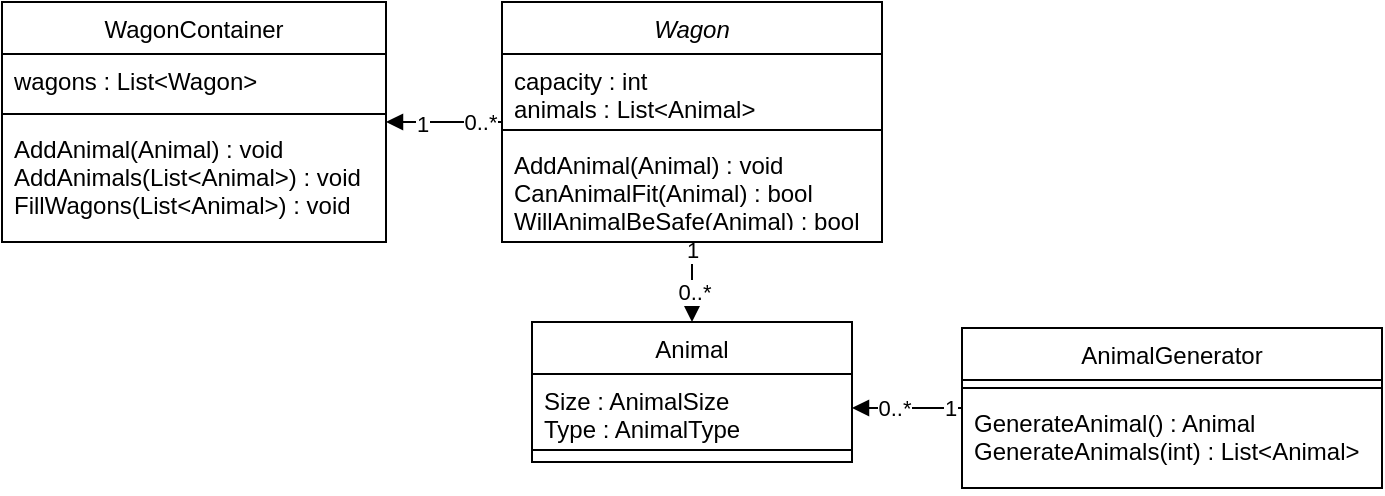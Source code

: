 <mxfile version="14.6.6" type="device"><diagram id="C5RBs43oDa-KdzZeNtuy" name="Page-1"><mxGraphModel dx="2012" dy="635" grid="1" gridSize="10" guides="1" tooltips="1" connect="1" arrows="1" fold="1" page="1" pageScale="1" pageWidth="827" pageHeight="1169" math="0" shadow="0"><root><mxCell id="WIyWlLk6GJQsqaUBKTNV-0"/><mxCell id="WIyWlLk6GJQsqaUBKTNV-1" parent="WIyWlLk6GJQsqaUBKTNV-0"/><mxCell id="EXnrS5R9kLD3bZpNu9wB-1" style="edgeStyle=orthogonalEdgeStyle;rounded=0;orthogonalLoop=1;jettySize=auto;html=1;entryX=0.5;entryY=0;entryDx=0;entryDy=0;endArrow=block;endFill=1;" edge="1" parent="WIyWlLk6GJQsqaUBKTNV-1" source="zkfFHV4jXpPFQw0GAbJ--0" target="zkfFHV4jXpPFQw0GAbJ--6"><mxGeometry relative="1" as="geometry"/></mxCell><mxCell id="EXnrS5R9kLD3bZpNu9wB-2" value="1" style="edgeLabel;html=1;align=center;verticalAlign=middle;resizable=0;points=[];" vertex="1" connectable="0" parent="EXnrS5R9kLD3bZpNu9wB-1"><mxGeometry x="-0.803" relative="1" as="geometry"><mxPoint as="offset"/></mxGeometry></mxCell><mxCell id="EXnrS5R9kLD3bZpNu9wB-3" value="0..*" style="edgeLabel;html=1;align=center;verticalAlign=middle;resizable=0;points=[];" vertex="1" connectable="0" parent="EXnrS5R9kLD3bZpNu9wB-1"><mxGeometry x="0.243" y="1" relative="1" as="geometry"><mxPoint as="offset"/></mxGeometry></mxCell><mxCell id="EXnrS5R9kLD3bZpNu9wB-4" style="edgeStyle=orthogonalEdgeStyle;rounded=0;orthogonalLoop=1;jettySize=auto;html=1;entryX=1;entryY=0.5;entryDx=0;entryDy=0;endArrow=block;endFill=1;" edge="1" parent="WIyWlLk6GJQsqaUBKTNV-1" source="zkfFHV4jXpPFQw0GAbJ--0" target="zkfFHV4jXpPFQw0GAbJ--17"><mxGeometry relative="1" as="geometry"/></mxCell><mxCell id="EXnrS5R9kLD3bZpNu9wB-5" value="0..*" style="edgeLabel;html=1;align=center;verticalAlign=middle;resizable=0;points=[];" vertex="1" connectable="0" parent="EXnrS5R9kLD3bZpNu9wB-4"><mxGeometry x="-0.802" y="1" relative="1" as="geometry"><mxPoint x="-6" y="-1" as="offset"/></mxGeometry></mxCell><mxCell id="EXnrS5R9kLD3bZpNu9wB-6" value="1" style="edgeLabel;html=1;align=center;verticalAlign=middle;resizable=0;points=[];" vertex="1" connectable="0" parent="EXnrS5R9kLD3bZpNu9wB-4"><mxGeometry x="0.324" y="1" relative="1" as="geometry"><mxPoint x="-2" as="offset"/></mxGeometry></mxCell><mxCell id="zkfFHV4jXpPFQw0GAbJ--0" value="Wagon" style="swimlane;fontStyle=2;align=center;verticalAlign=top;childLayout=stackLayout;horizontal=1;startSize=26;horizontalStack=0;resizeParent=1;resizeLast=0;collapsible=1;marginBottom=0;rounded=0;shadow=0;strokeWidth=1;" parent="WIyWlLk6GJQsqaUBKTNV-1" vertex="1"><mxGeometry x="220" y="120" width="190" height="120" as="geometry"><mxRectangle x="230" y="140" width="160" height="26" as="alternateBounds"/></mxGeometry></mxCell><mxCell id="zkfFHV4jXpPFQw0GAbJ--2" value="capacity : int&#10;animals : List&lt;Animal&gt;" style="text;align=left;verticalAlign=top;spacingLeft=4;spacingRight=4;overflow=hidden;rotatable=0;points=[[0,0.5],[1,0.5]];portConstraint=eastwest;rounded=0;shadow=0;html=0;" parent="zkfFHV4jXpPFQw0GAbJ--0" vertex="1"><mxGeometry y="26" width="190" height="34" as="geometry"/></mxCell><mxCell id="zkfFHV4jXpPFQw0GAbJ--4" value="" style="line;html=1;strokeWidth=1;align=left;verticalAlign=middle;spacingTop=-1;spacingLeft=3;spacingRight=3;rotatable=0;labelPosition=right;points=[];portConstraint=eastwest;" parent="zkfFHV4jXpPFQw0GAbJ--0" vertex="1"><mxGeometry y="60" width="190" height="8" as="geometry"/></mxCell><mxCell id="zkfFHV4jXpPFQw0GAbJ--5" value="AddAnimal(Animal) : void&#10;CanAnimalFit(Animal) : bool&#10;WillAnimalBeSafe(Animal) : bool" style="text;align=left;verticalAlign=top;spacingLeft=4;spacingRight=4;overflow=hidden;rotatable=0;points=[[0,0.5],[1,0.5]];portConstraint=eastwest;" parent="zkfFHV4jXpPFQw0GAbJ--0" vertex="1"><mxGeometry y="68" width="190" height="42" as="geometry"/></mxCell><mxCell id="zkfFHV4jXpPFQw0GAbJ--6" value="Animal" style="swimlane;fontStyle=0;align=center;verticalAlign=top;childLayout=stackLayout;horizontal=1;startSize=26;horizontalStack=0;resizeParent=1;resizeLast=0;collapsible=1;marginBottom=0;rounded=0;shadow=0;strokeWidth=1;" parent="WIyWlLk6GJQsqaUBKTNV-1" vertex="1"><mxGeometry x="235" y="280" width="160" height="70" as="geometry"><mxRectangle x="130" y="380" width="160" height="26" as="alternateBounds"/></mxGeometry></mxCell><mxCell id="zkfFHV4jXpPFQw0GAbJ--7" value="Size : AnimalSize&#10;Type : AnimalType" style="text;align=left;verticalAlign=top;spacingLeft=4;spacingRight=4;overflow=hidden;rotatable=0;points=[[0,0.5],[1,0.5]];portConstraint=eastwest;" parent="zkfFHV4jXpPFQw0GAbJ--6" vertex="1"><mxGeometry y="26" width="160" height="34" as="geometry"/></mxCell><mxCell id="zkfFHV4jXpPFQw0GAbJ--9" value="" style="line;html=1;strokeWidth=1;align=left;verticalAlign=middle;spacingTop=-1;spacingLeft=3;spacingRight=3;rotatable=0;labelPosition=right;points=[];portConstraint=eastwest;" parent="zkfFHV4jXpPFQw0GAbJ--6" vertex="1"><mxGeometry y="60" width="160" height="8" as="geometry"/></mxCell><mxCell id="EXnrS5R9kLD3bZpNu9wB-7" style="edgeStyle=orthogonalEdgeStyle;rounded=0;orthogonalLoop=1;jettySize=auto;html=1;entryX=1;entryY=0.5;entryDx=0;entryDy=0;endArrow=block;endFill=1;" edge="1" parent="WIyWlLk6GJQsqaUBKTNV-1" source="zkfFHV4jXpPFQw0GAbJ--13" target="zkfFHV4jXpPFQw0GAbJ--7"><mxGeometry relative="1" as="geometry"><Array as="points"/></mxGeometry></mxCell><mxCell id="EXnrS5R9kLD3bZpNu9wB-8" value="1" style="edgeLabel;html=1;align=center;verticalAlign=middle;resizable=0;points=[];" vertex="1" connectable="0" parent="EXnrS5R9kLD3bZpNu9wB-7"><mxGeometry x="-0.768" relative="1" as="geometry"><mxPoint as="offset"/></mxGeometry></mxCell><mxCell id="EXnrS5R9kLD3bZpNu9wB-9" value="0..*" style="edgeLabel;html=1;align=center;verticalAlign=middle;resizable=0;points=[];" vertex="1" connectable="0" parent="EXnrS5R9kLD3bZpNu9wB-7"><mxGeometry x="0.254" relative="1" as="geometry"><mxPoint as="offset"/></mxGeometry></mxCell><mxCell id="zkfFHV4jXpPFQw0GAbJ--13" value="AnimalGenerator" style="swimlane;fontStyle=0;align=center;verticalAlign=top;childLayout=stackLayout;horizontal=1;startSize=26;horizontalStack=0;resizeParent=1;resizeLast=0;collapsible=1;marginBottom=0;rounded=0;shadow=0;strokeWidth=1;" parent="WIyWlLk6GJQsqaUBKTNV-1" vertex="1"><mxGeometry x="450" y="283" width="210" height="80" as="geometry"><mxRectangle x="340" y="380" width="170" height="26" as="alternateBounds"/></mxGeometry></mxCell><mxCell id="zkfFHV4jXpPFQw0GAbJ--15" value="" style="line;html=1;strokeWidth=1;align=left;verticalAlign=middle;spacingTop=-1;spacingLeft=3;spacingRight=3;rotatable=0;labelPosition=right;points=[];portConstraint=eastwest;" parent="zkfFHV4jXpPFQw0GAbJ--13" vertex="1"><mxGeometry y="26" width="210" height="8" as="geometry"/></mxCell><mxCell id="EXnrS5R9kLD3bZpNu9wB-0" value="GenerateAnimal() : Animal&#10;GenerateAnimals(int) : List&lt;Animal&gt;" style="text;align=left;verticalAlign=top;spacingLeft=4;spacingRight=4;overflow=hidden;rotatable=0;points=[[0,0.5],[1,0.5]];portConstraint=eastwest;" vertex="1" parent="zkfFHV4jXpPFQw0GAbJ--13"><mxGeometry y="34" width="210" height="46" as="geometry"/></mxCell><mxCell id="zkfFHV4jXpPFQw0GAbJ--17" value="WagonContainer" style="swimlane;fontStyle=0;align=center;verticalAlign=top;childLayout=stackLayout;horizontal=1;startSize=26;horizontalStack=0;resizeParent=1;resizeLast=0;collapsible=1;marginBottom=0;rounded=0;shadow=0;strokeWidth=1;" parent="WIyWlLk6GJQsqaUBKTNV-1" vertex="1"><mxGeometry x="-30" y="120" width="192" height="120" as="geometry"><mxRectangle x="550" y="140" width="160" height="26" as="alternateBounds"/></mxGeometry></mxCell><mxCell id="zkfFHV4jXpPFQw0GAbJ--18" value="wagons : List&lt;Wagon&gt;" style="text;align=left;verticalAlign=top;spacingLeft=4;spacingRight=4;overflow=hidden;rotatable=0;points=[[0,0.5],[1,0.5]];portConstraint=eastwest;" parent="zkfFHV4jXpPFQw0GAbJ--17" vertex="1"><mxGeometry y="26" width="192" height="26" as="geometry"/></mxCell><mxCell id="zkfFHV4jXpPFQw0GAbJ--23" value="" style="line;html=1;strokeWidth=1;align=left;verticalAlign=middle;spacingTop=-1;spacingLeft=3;spacingRight=3;rotatable=0;labelPosition=right;points=[];portConstraint=eastwest;" parent="zkfFHV4jXpPFQw0GAbJ--17" vertex="1"><mxGeometry y="52" width="192" height="8" as="geometry"/></mxCell><mxCell id="zkfFHV4jXpPFQw0GAbJ--24" value="AddAnimal(Animal) : void&#10;AddAnimals(List&lt;Animal&gt;) : void&#10;FillWagons(List&lt;Animal&gt;) : void" style="text;align=left;verticalAlign=top;spacingLeft=4;spacingRight=4;overflow=hidden;rotatable=0;points=[[0,0.5],[1,0.5]];portConstraint=eastwest;" parent="zkfFHV4jXpPFQw0GAbJ--17" vertex="1"><mxGeometry y="60" width="192" height="60" as="geometry"/></mxCell></root></mxGraphModel></diagram></mxfile>